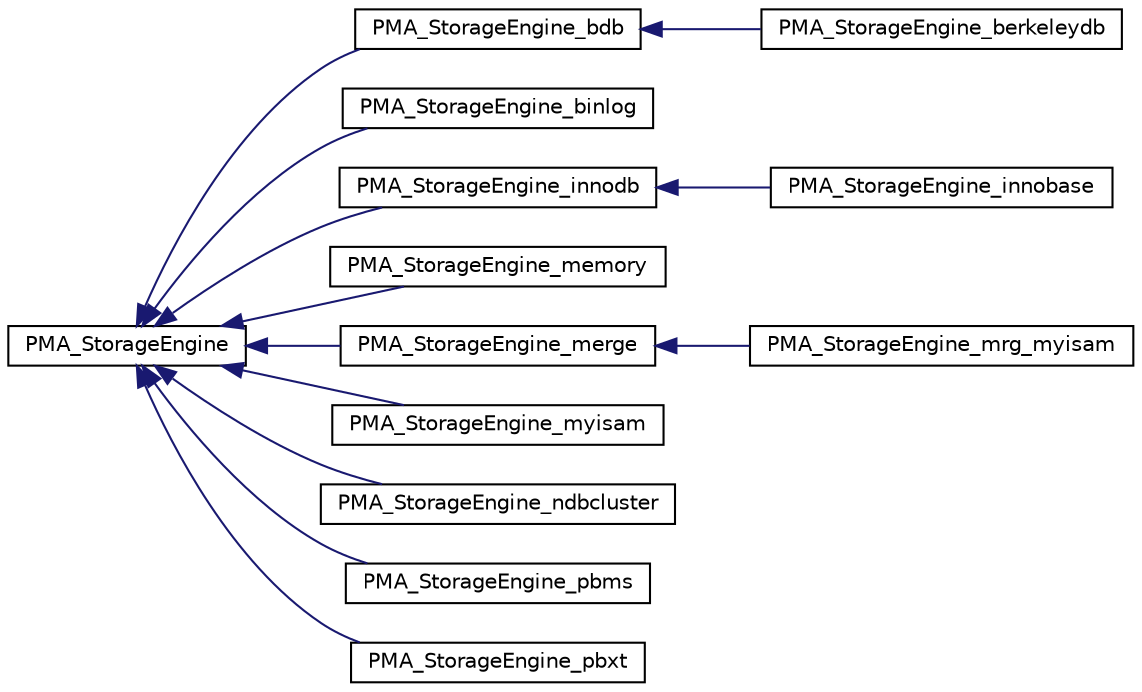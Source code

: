 digraph G
{
  edge [fontname="Helvetica",fontsize="10",labelfontname="Helvetica",labelfontsize="10"];
  node [fontname="Helvetica",fontsize="10",shape=record];
  rankdir="LR";
  Node1 [label="PMA_StorageEngine",height=0.2,width=0.4,color="black", fillcolor="white", style="filled",URL="$classPMA__StorageEngine.html"];
  Node1 -> Node2 [dir="back",color="midnightblue",fontsize="10",style="solid",fontname="Helvetica"];
  Node2 [label="PMA_StorageEngine_bdb",height=0.2,width=0.4,color="black", fillcolor="white", style="filled",URL="$classPMA__StorageEngine__bdb.html"];
  Node2 -> Node3 [dir="back",color="midnightblue",fontsize="10",style="solid",fontname="Helvetica"];
  Node3 [label="PMA_StorageEngine_berkeleydb",height=0.2,width=0.4,color="black", fillcolor="white", style="filled",URL="$classPMA__StorageEngine__berkeleydb.html"];
  Node1 -> Node4 [dir="back",color="midnightblue",fontsize="10",style="solid",fontname="Helvetica"];
  Node4 [label="PMA_StorageEngine_binlog",height=0.2,width=0.4,color="black", fillcolor="white", style="filled",URL="$classPMA__StorageEngine__binlog.html"];
  Node1 -> Node5 [dir="back",color="midnightblue",fontsize="10",style="solid",fontname="Helvetica"];
  Node5 [label="PMA_StorageEngine_innodb",height=0.2,width=0.4,color="black", fillcolor="white", style="filled",URL="$classPMA__StorageEngine__innodb.html"];
  Node5 -> Node6 [dir="back",color="midnightblue",fontsize="10",style="solid",fontname="Helvetica"];
  Node6 [label="PMA_StorageEngine_innobase",height=0.2,width=0.4,color="black", fillcolor="white", style="filled",URL="$classPMA__StorageEngine__innobase.html"];
  Node1 -> Node7 [dir="back",color="midnightblue",fontsize="10",style="solid",fontname="Helvetica"];
  Node7 [label="PMA_StorageEngine_memory",height=0.2,width=0.4,color="black", fillcolor="white", style="filled",URL="$classPMA__StorageEngine__memory.html"];
  Node1 -> Node8 [dir="back",color="midnightblue",fontsize="10",style="solid",fontname="Helvetica"];
  Node8 [label="PMA_StorageEngine_merge",height=0.2,width=0.4,color="black", fillcolor="white", style="filled",URL="$classPMA__StorageEngine__merge.html"];
  Node8 -> Node9 [dir="back",color="midnightblue",fontsize="10",style="solid",fontname="Helvetica"];
  Node9 [label="PMA_StorageEngine_mrg_myisam",height=0.2,width=0.4,color="black", fillcolor="white", style="filled",URL="$classPMA__StorageEngine__mrg__myisam.html"];
  Node1 -> Node10 [dir="back",color="midnightblue",fontsize="10",style="solid",fontname="Helvetica"];
  Node10 [label="PMA_StorageEngine_myisam",height=0.2,width=0.4,color="black", fillcolor="white", style="filled",URL="$classPMA__StorageEngine__myisam.html"];
  Node1 -> Node11 [dir="back",color="midnightblue",fontsize="10",style="solid",fontname="Helvetica"];
  Node11 [label="PMA_StorageEngine_ndbcluster",height=0.2,width=0.4,color="black", fillcolor="white", style="filled",URL="$classPMA__StorageEngine__ndbcluster.html"];
  Node1 -> Node12 [dir="back",color="midnightblue",fontsize="10",style="solid",fontname="Helvetica"];
  Node12 [label="PMA_StorageEngine_pbms",height=0.2,width=0.4,color="black", fillcolor="white", style="filled",URL="$classPMA__StorageEngine__pbms.html"];
  Node1 -> Node13 [dir="back",color="midnightblue",fontsize="10",style="solid",fontname="Helvetica"];
  Node13 [label="PMA_StorageEngine_pbxt",height=0.2,width=0.4,color="black", fillcolor="white", style="filled",URL="$classPMA__StorageEngine__pbxt.html"];
}
